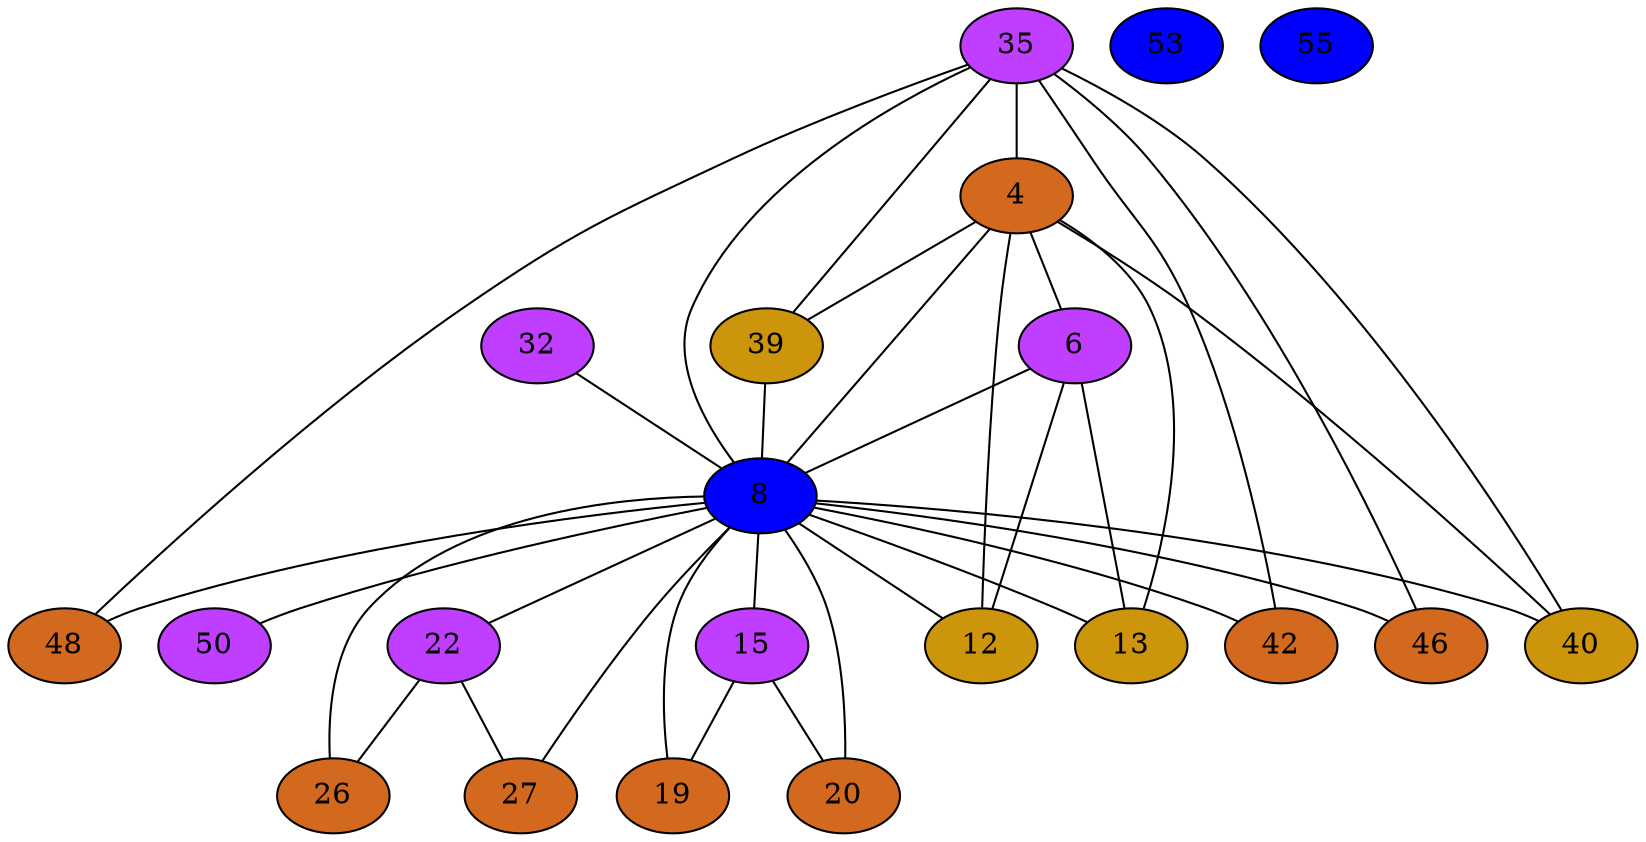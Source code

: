 strict graph {
32[label="32" style=filled fillcolor="darkorchid1"];
32 -- 8
35[label="35" style=filled fillcolor="darkorchid1"];
35 -- 48
35 -- 4
35 -- 39
35 -- 40
35 -- 8
35 -- 42
35 -- 46
4[label="4" style=filled fillcolor="chocolate"];
4 -- 35
4 -- 6
4 -- 39
4 -- 40
4 -- 8
4 -- 12
4 -- 13
6[label="6" style=filled fillcolor="darkorchid1"];
6 -- 4
6 -- 8
6 -- 12
6 -- 13
39[label="39" style=filled fillcolor="darkgoldenrod3"];
39 -- 35
39 -- 4
39 -- 8
8[label="8" style=filled fillcolor="blue1"];
8 -- 32
8 -- 35
8 -- 4
8 -- 6
8 -- 39
8 -- 40
8 -- 42
8 -- 12
8 -- 13
8 -- 46
8 -- 15
8 -- 48
8 -- 50
8 -- 19
8 -- 20
8 -- 22
8 -- 26
8 -- 27
40[label="40" style=filled fillcolor="darkgoldenrod3"];
40 -- 35
40 -- 4
40 -- 8
42[label="42" style=filled fillcolor="chocolate"];
42 -- 35
42 -- 8
12[label="12" style=filled fillcolor="darkgoldenrod3"];
12 -- 4
12 -- 6
12 -- 8
13[label="13" style=filled fillcolor="darkgoldenrod3"];
13 -- 4
13 -- 6
13 -- 8
46[label="46" style=filled fillcolor="chocolate"];
46 -- 35
46 -- 8
15[label="15" style=filled fillcolor="darkorchid1"];
15 -- 19
15 -- 20
15 -- 8
48[label="48" style=filled fillcolor="chocolate"];
48 -- 35
48 -- 8
50[label="50" style=filled fillcolor="darkorchid1"];
50 -- 8
19[label="19" style=filled fillcolor="chocolate"];
19 -- 8
19 -- 15
20[label="20" style=filled fillcolor="chocolate"];
20 -- 8
20 -- 15
53[label="53" style=filled fillcolor="blue1"];
22[label="22" style=filled fillcolor="darkorchid1"];
22 -- 8
22 -- 26
22 -- 27
55[label="55" style=filled fillcolor="blue1"];
26[label="26" style=filled fillcolor="chocolate"];
26 -- 22
26 -- 8
27[label="27" style=filled fillcolor="chocolate"];
27 -- 22
27 -- 8
}